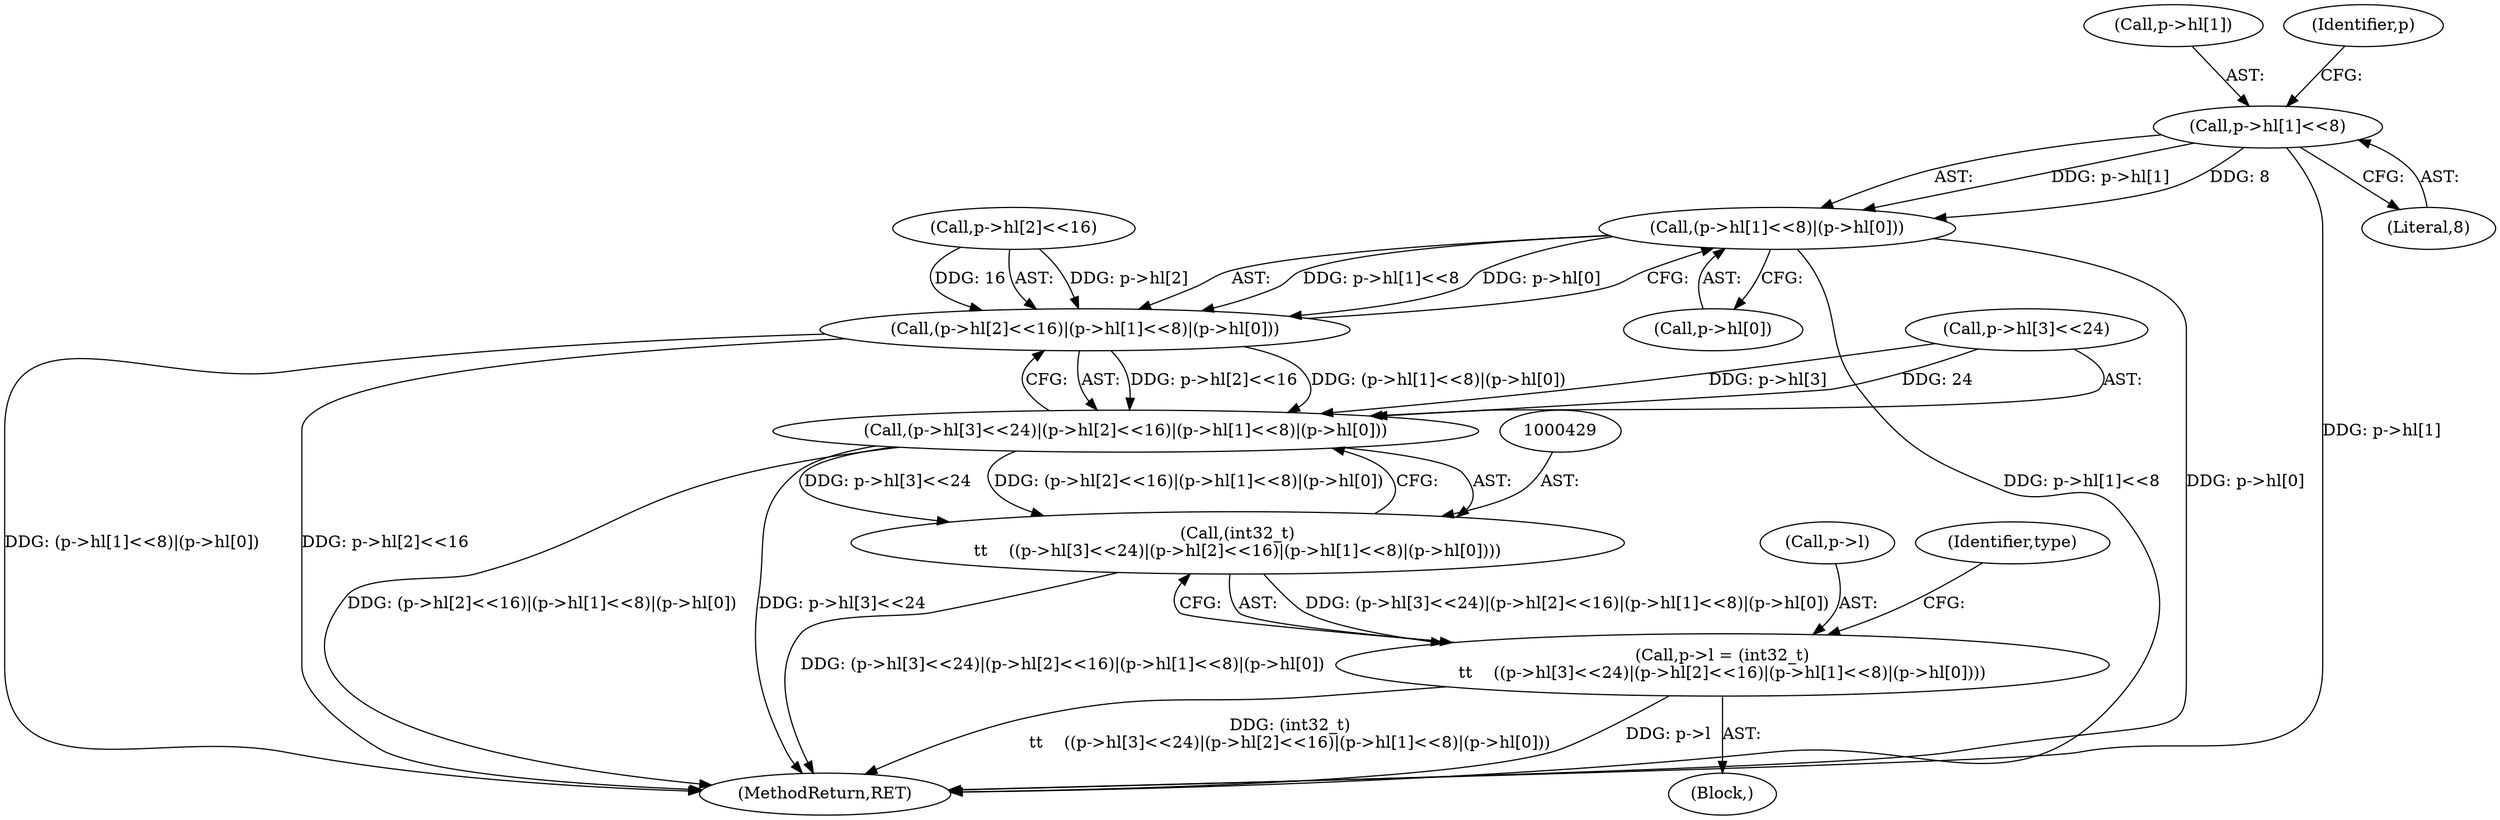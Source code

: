 digraph "0_file_59e63838913eee47f5c120a6c53d4565af638158@array" {
"1000446" [label="(Call,(p->hl[1]<<8)|(p->hl[0]))"];
"1000447" [label="(Call,p->hl[1]<<8)"];
"1000438" [label="(Call,(p->hl[2]<<16)|(p->hl[1]<<8)|(p->hl[0]))"];
"1000430" [label="(Call,(p->hl[3]<<24)|(p->hl[2]<<16)|(p->hl[1]<<8)|(p->hl[0]))"];
"1000428" [label="(Call,(int32_t)\n\t\t    ((p->hl[3]<<24)|(p->hl[2]<<16)|(p->hl[1]<<8)|(p->hl[0])))"];
"1000424" [label="(Call,p->l = (int32_t)\n\t\t    ((p->hl[3]<<24)|(p->hl[2]<<16)|(p->hl[1]<<8)|(p->hl[0])))"];
"1000123" [label="(Block,)"];
"1000425" [label="(Call,p->l)"];
"1000447" [label="(Call,p->hl[1]<<8)"];
"1000908" [label="(MethodReturn,RET)"];
"1000428" [label="(Call,(int32_t)\n\t\t    ((p->hl[3]<<24)|(p->hl[2]<<16)|(p->hl[1]<<8)|(p->hl[0])))"];
"1000431" [label="(Call,p->hl[3]<<24)"];
"1000454" [label="(Call,p->hl[0])"];
"1000461" [label="(Identifier,type)"];
"1000446" [label="(Call,(p->hl[1]<<8)|(p->hl[0]))"];
"1000448" [label="(Call,p->hl[1])"];
"1000456" [label="(Identifier,p)"];
"1000424" [label="(Call,p->l = (int32_t)\n\t\t    ((p->hl[3]<<24)|(p->hl[2]<<16)|(p->hl[1]<<8)|(p->hl[0])))"];
"1000453" [label="(Literal,8)"];
"1000438" [label="(Call,(p->hl[2]<<16)|(p->hl[1]<<8)|(p->hl[0]))"];
"1000430" [label="(Call,(p->hl[3]<<24)|(p->hl[2]<<16)|(p->hl[1]<<8)|(p->hl[0]))"];
"1000439" [label="(Call,p->hl[2]<<16)"];
"1000446" -> "1000438"  [label="AST: "];
"1000446" -> "1000454"  [label="CFG: "];
"1000447" -> "1000446"  [label="AST: "];
"1000454" -> "1000446"  [label="AST: "];
"1000438" -> "1000446"  [label="CFG: "];
"1000446" -> "1000908"  [label="DDG: p->hl[1]<<8"];
"1000446" -> "1000908"  [label="DDG: p->hl[0]"];
"1000446" -> "1000438"  [label="DDG: p->hl[1]<<8"];
"1000446" -> "1000438"  [label="DDG: p->hl[0]"];
"1000447" -> "1000446"  [label="DDG: p->hl[1]"];
"1000447" -> "1000446"  [label="DDG: 8"];
"1000447" -> "1000453"  [label="CFG: "];
"1000448" -> "1000447"  [label="AST: "];
"1000453" -> "1000447"  [label="AST: "];
"1000456" -> "1000447"  [label="CFG: "];
"1000447" -> "1000908"  [label="DDG: p->hl[1]"];
"1000438" -> "1000430"  [label="AST: "];
"1000439" -> "1000438"  [label="AST: "];
"1000430" -> "1000438"  [label="CFG: "];
"1000438" -> "1000908"  [label="DDG: (p->hl[1]<<8)|(p->hl[0])"];
"1000438" -> "1000908"  [label="DDG: p->hl[2]<<16"];
"1000438" -> "1000430"  [label="DDG: p->hl[2]<<16"];
"1000438" -> "1000430"  [label="DDG: (p->hl[1]<<8)|(p->hl[0])"];
"1000439" -> "1000438"  [label="DDG: p->hl[2]"];
"1000439" -> "1000438"  [label="DDG: 16"];
"1000430" -> "1000428"  [label="AST: "];
"1000431" -> "1000430"  [label="AST: "];
"1000428" -> "1000430"  [label="CFG: "];
"1000430" -> "1000908"  [label="DDG: (p->hl[2]<<16)|(p->hl[1]<<8)|(p->hl[0])"];
"1000430" -> "1000908"  [label="DDG: p->hl[3]<<24"];
"1000430" -> "1000428"  [label="DDG: p->hl[3]<<24"];
"1000430" -> "1000428"  [label="DDG: (p->hl[2]<<16)|(p->hl[1]<<8)|(p->hl[0])"];
"1000431" -> "1000430"  [label="DDG: p->hl[3]"];
"1000431" -> "1000430"  [label="DDG: 24"];
"1000428" -> "1000424"  [label="AST: "];
"1000429" -> "1000428"  [label="AST: "];
"1000424" -> "1000428"  [label="CFG: "];
"1000428" -> "1000908"  [label="DDG: (p->hl[3]<<24)|(p->hl[2]<<16)|(p->hl[1]<<8)|(p->hl[0])"];
"1000428" -> "1000424"  [label="DDG: (p->hl[3]<<24)|(p->hl[2]<<16)|(p->hl[1]<<8)|(p->hl[0])"];
"1000424" -> "1000123"  [label="AST: "];
"1000425" -> "1000424"  [label="AST: "];
"1000461" -> "1000424"  [label="CFG: "];
"1000424" -> "1000908"  [label="DDG: (int32_t)\n\t\t    ((p->hl[3]<<24)|(p->hl[2]<<16)|(p->hl[1]<<8)|(p->hl[0]))"];
"1000424" -> "1000908"  [label="DDG: p->l"];
}
